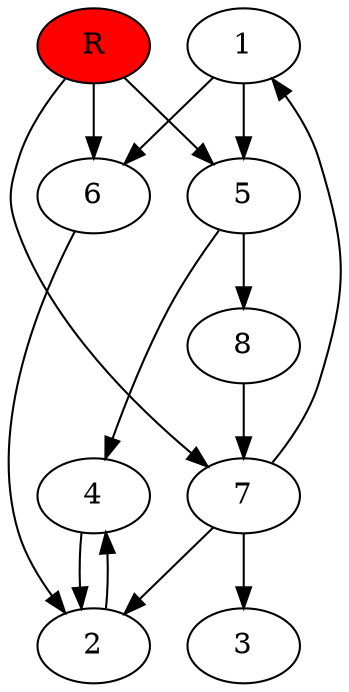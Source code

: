 digraph prb1144 {
	1
	2
	3
	4
	5
	6
	7
	8
	R [fillcolor="#ff0000" style=filled]
	1 -> 5
	1 -> 6
	2 -> 4
	4 -> 2
	5 -> 4
	5 -> 8
	6 -> 2
	7 -> 1
	7 -> 2
	7 -> 3
	8 -> 7
	R -> 5
	R -> 6
	R -> 7
}
